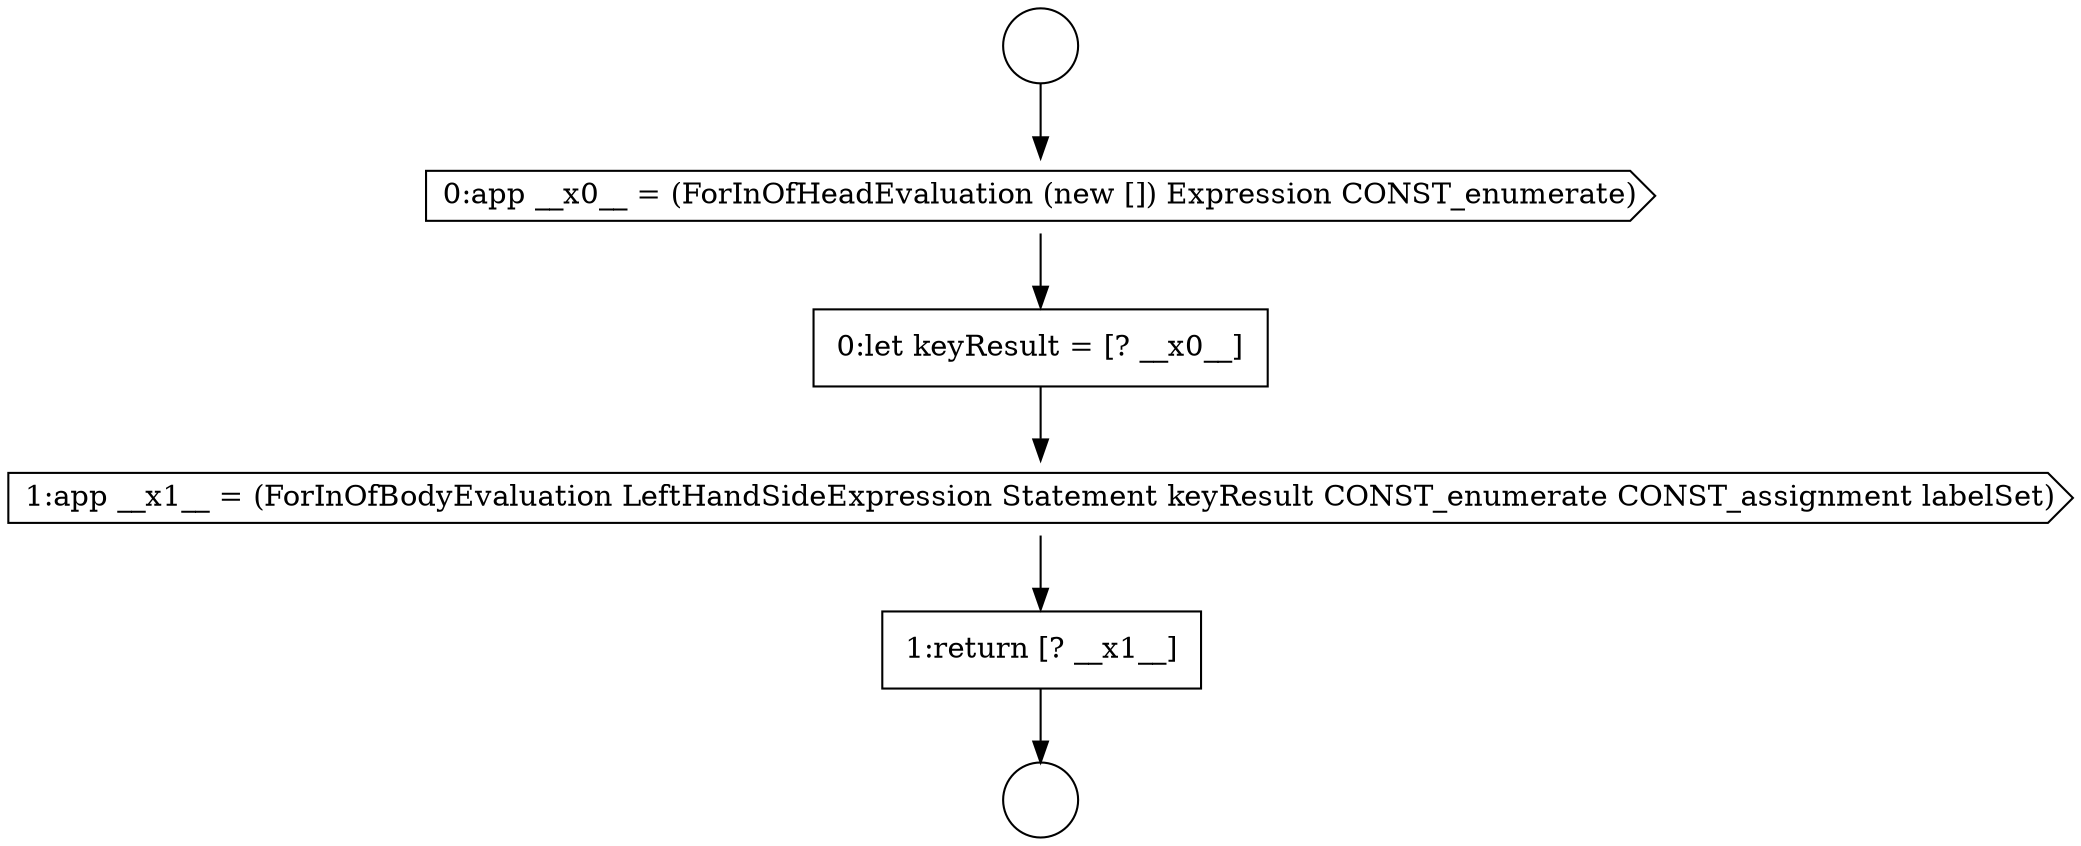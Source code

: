 digraph {
  node6675 [shape=none, margin=0, label=<<font color="black">
    <table border="0" cellborder="1" cellspacing="0" cellpadding="10">
      <tr><td align="left">0:let keyResult = [? __x0__]</td></tr>
    </table>
  </font>> color="black" fillcolor="white" style=filled]
  node6676 [shape=cds, label=<<font color="black">1:app __x1__ = (ForInOfBodyEvaluation LeftHandSideExpression Statement keyResult CONST_enumerate CONST_assignment labelSet)</font>> color="black" fillcolor="white" style=filled]
  node6677 [shape=none, margin=0, label=<<font color="black">
    <table border="0" cellborder="1" cellspacing="0" cellpadding="10">
      <tr><td align="left">1:return [? __x1__]</td></tr>
    </table>
  </font>> color="black" fillcolor="white" style=filled]
  node6673 [shape=circle label=" " color="black" fillcolor="white" style=filled]
  node6672 [shape=circle label=" " color="black" fillcolor="white" style=filled]
  node6674 [shape=cds, label=<<font color="black">0:app __x0__ = (ForInOfHeadEvaluation (new []) Expression CONST_enumerate)</font>> color="black" fillcolor="white" style=filled]
  node6677 -> node6673 [ color="black"]
  node6674 -> node6675 [ color="black"]
  node6676 -> node6677 [ color="black"]
  node6675 -> node6676 [ color="black"]
  node6672 -> node6674 [ color="black"]
}
